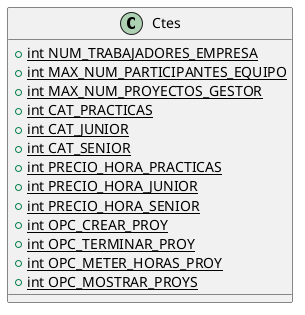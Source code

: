 @startuml
class Ctes {
+ {static} int NUM_TRABAJADORES_EMPRESA
+ {static} int MAX_NUM_PARTICIPANTES_EQUIPO
+ {static} int MAX_NUM_PROYECTOS_GESTOR
+ {static} int CAT_PRACTICAS
+ {static} int CAT_JUNIOR
+ {static} int CAT_SENIOR
+ {static} int PRECIO_HORA_PRACTICAS
+ {static} int PRECIO_HORA_JUNIOR
+ {static} int PRECIO_HORA_SENIOR
+ {static} int OPC_CREAR_PROY
+ {static} int OPC_TERMINAR_PROY
+ {static} int OPC_METER_HORAS_PROY
+ {static} int OPC_MOSTRAR_PROYS
}
@enduml